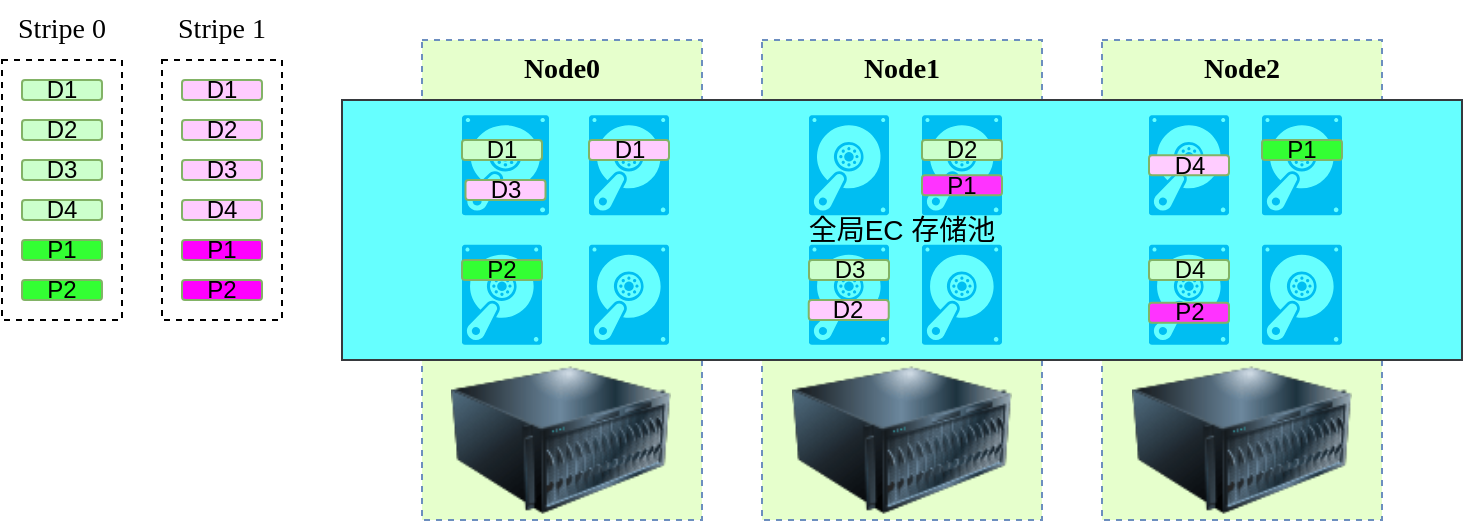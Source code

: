 <mxfile version="16.6.1" type="github">
  <diagram name="Page-1" id="12e1b939-464a-85fe-373e-61e167be1490">
    <mxGraphModel dx="965" dy="-588" grid="1" gridSize="10" guides="1" tooltips="1" connect="1" arrows="1" fold="1" page="1" pageScale="1.5" pageWidth="1169" pageHeight="826" background="none" math="0" shadow="0">
      <root>
        <mxCell id="0" />
        <mxCell id="1" parent="0" />
        <mxCell id="1dnlVXwKeEKdhnSRgyNn-91" value="" style="rounded=0;whiteSpace=wrap;html=1;fontFamily=Times New Roman;fontSize=14;fillColor=#FFFFFF;dashed=1;" vertex="1" parent="1">
          <mxGeometry x="190" y="1830" width="60" height="130" as="geometry" />
        </mxCell>
        <mxCell id="1dnlVXwKeEKdhnSRgyNn-18" value="" style="rounded=0;whiteSpace=wrap;html=1;dashed=1;fillColor=#E6FFCC;strokeColor=#6c8ebf;" vertex="1" parent="1">
          <mxGeometry x="740" y="1820" width="140" height="240" as="geometry" />
        </mxCell>
        <mxCell id="1dnlVXwKeEKdhnSRgyNn-19" value="" style="rounded=0;whiteSpace=wrap;html=1;dashed=1;fillColor=#E6FFCC;strokeColor=#6c8ebf;" vertex="1" parent="1">
          <mxGeometry x="570" y="1820" width="140" height="240" as="geometry" />
        </mxCell>
        <mxCell id="1dnlVXwKeEKdhnSRgyNn-20" value="" style="rounded=0;whiteSpace=wrap;html=1;dashed=1;fillColor=#E6FFCC;strokeColor=#6c8ebf;" vertex="1" parent="1">
          <mxGeometry x="400" y="1820" width="140" height="240" as="geometry" />
        </mxCell>
        <mxCell id="1dnlVXwKeEKdhnSRgyNn-21" value="&lt;font style=&quot;font-size: 14px&quot;&gt;全局EC&amp;nbsp;存储池&lt;/font&gt;" style="rounded=0;whiteSpace=wrap;html=1;fillColor=#66FFFF;strokeColor=#36393d;" vertex="1" parent="1">
          <mxGeometry x="360" y="1850" width="560" height="130" as="geometry" />
        </mxCell>
        <mxCell id="1dnlVXwKeEKdhnSRgyNn-30" value="" style="image;html=1;image=img/lib/clip_art/computers/Server_128x128.png" vertex="1" parent="1">
          <mxGeometry x="414.5" y="1980" width="110" height="80" as="geometry" />
        </mxCell>
        <mxCell id="1dnlVXwKeEKdhnSRgyNn-31" value="" style="image;html=1;image=img/lib/clip_art/computers/Server_128x128.png" vertex="1" parent="1">
          <mxGeometry x="585" y="1980" width="110" height="80" as="geometry" />
        </mxCell>
        <mxCell id="1dnlVXwKeEKdhnSRgyNn-32" value="" style="verticalLabelPosition=bottom;html=1;verticalAlign=top;align=center;strokeColor=none;fillColor=#00BEF2;shape=mxgraph.azure.vhd;pointerEvents=1;" vertex="1" parent="1">
          <mxGeometry x="763.5" y="1857.62" width="40" height="50" as="geometry" />
        </mxCell>
        <mxCell id="1dnlVXwKeEKdhnSRgyNn-33" value="" style="verticalLabelPosition=bottom;html=1;verticalAlign=top;align=center;strokeColor=none;fillColor=#00BEF2;shape=mxgraph.azure.vhd;pointerEvents=1;" vertex="1" parent="1">
          <mxGeometry x="820" y="1857.62" width="40" height="50" as="geometry" />
        </mxCell>
        <mxCell id="1dnlVXwKeEKdhnSRgyNn-34" value="" style="verticalLabelPosition=bottom;html=1;verticalAlign=top;align=center;strokeColor=none;fillColor=#00BEF2;shape=mxgraph.azure.vhd;pointerEvents=1;" vertex="1" parent="1">
          <mxGeometry x="763.5" y="1922.37" width="40" height="50" as="geometry" />
        </mxCell>
        <mxCell id="1dnlVXwKeEKdhnSRgyNn-35" value="" style="verticalLabelPosition=bottom;html=1;verticalAlign=top;align=center;strokeColor=none;fillColor=#00BEF2;shape=mxgraph.azure.vhd;pointerEvents=1;" vertex="1" parent="1">
          <mxGeometry x="820" y="1922.37" width="40" height="50" as="geometry" />
        </mxCell>
        <mxCell id="1dnlVXwKeEKdhnSRgyNn-36" value="" style="image;html=1;image=img/lib/clip_art/computers/Server_128x128.png" vertex="1" parent="1">
          <mxGeometry x="755" y="1980" width="110" height="80" as="geometry" />
        </mxCell>
        <mxCell id="1dnlVXwKeEKdhnSRgyNn-50" value="D1" style="rounded=1;whiteSpace=wrap;html=1;fillColor=#CCFFCC;strokeColor=#82b366;" vertex="1" parent="1">
          <mxGeometry x="200" y="1840" width="40" height="10" as="geometry" />
        </mxCell>
        <mxCell id="1dnlVXwKeEKdhnSRgyNn-51" value="D2" style="rounded=1;whiteSpace=wrap;html=1;fillColor=#CCFFCC;strokeColor=#82b366;" vertex="1" parent="1">
          <mxGeometry x="200" y="1860" width="40" height="10" as="geometry" />
        </mxCell>
        <mxCell id="1dnlVXwKeEKdhnSRgyNn-52" value="P1" style="rounded=1;whiteSpace=wrap;html=1;fillColor=#33FF33;strokeColor=#82b366;" vertex="1" parent="1">
          <mxGeometry x="200" y="1920" width="40" height="10" as="geometry" />
        </mxCell>
        <mxCell id="1dnlVXwKeEKdhnSRgyNn-53" value="D4" style="rounded=1;whiteSpace=wrap;html=1;fillColor=#CCFFCC;strokeColor=#82b366;" vertex="1" parent="1">
          <mxGeometry x="200" y="1900" width="40" height="10" as="geometry" />
        </mxCell>
        <mxCell id="1dnlVXwKeEKdhnSRgyNn-54" value="D3" style="rounded=1;whiteSpace=wrap;html=1;fillColor=#CCFFCC;strokeColor=#82b366;" vertex="1" parent="1">
          <mxGeometry x="200" y="1880" width="40" height="10" as="geometry" />
        </mxCell>
        <mxCell id="1dnlVXwKeEKdhnSRgyNn-55" value="" style="verticalLabelPosition=bottom;html=1;verticalAlign=top;align=center;strokeColor=none;fillColor=#00BEF2;shape=mxgraph.azure.vhd;pointerEvents=1;" vertex="1" parent="1">
          <mxGeometry x="420" y="1857.62" width="43.5" height="50" as="geometry" />
        </mxCell>
        <mxCell id="1dnlVXwKeEKdhnSRgyNn-56" value="" style="verticalLabelPosition=bottom;html=1;verticalAlign=top;align=center;strokeColor=none;fillColor=#00BEF2;shape=mxgraph.azure.vhd;pointerEvents=1;" vertex="1" parent="1">
          <mxGeometry x="483.5" y="1857.62" width="40" height="50" as="geometry" />
        </mxCell>
        <mxCell id="1dnlVXwKeEKdhnSRgyNn-57" value="" style="verticalLabelPosition=bottom;html=1;verticalAlign=top;align=center;strokeColor=none;fillColor=#00BEF2;shape=mxgraph.azure.vhd;pointerEvents=1;" vertex="1" parent="1">
          <mxGeometry x="420" y="1922.37" width="40" height="50" as="geometry" />
        </mxCell>
        <mxCell id="1dnlVXwKeEKdhnSRgyNn-58" value="" style="verticalLabelPosition=bottom;html=1;verticalAlign=top;align=center;strokeColor=none;fillColor=#00BEF2;shape=mxgraph.azure.vhd;pointerEvents=1;" vertex="1" parent="1">
          <mxGeometry x="483.5" y="1922.37" width="40" height="50" as="geometry" />
        </mxCell>
        <mxCell id="1dnlVXwKeEKdhnSRgyNn-59" value="" style="verticalLabelPosition=bottom;html=1;verticalAlign=top;align=center;strokeColor=none;fillColor=#00BEF2;shape=mxgraph.azure.vhd;pointerEvents=1;" vertex="1" parent="1">
          <mxGeometry x="593.5" y="1857.62" width="40" height="50" as="geometry" />
        </mxCell>
        <mxCell id="1dnlVXwKeEKdhnSRgyNn-60" value="" style="verticalLabelPosition=bottom;html=1;verticalAlign=top;align=center;strokeColor=none;fillColor=#00BEF2;shape=mxgraph.azure.vhd;pointerEvents=1;" vertex="1" parent="1">
          <mxGeometry x="650" y="1857.62" width="40" height="50" as="geometry" />
        </mxCell>
        <mxCell id="1dnlVXwKeEKdhnSRgyNn-61" value="" style="verticalLabelPosition=bottom;html=1;verticalAlign=top;align=center;strokeColor=none;fillColor=#00BEF2;shape=mxgraph.azure.vhd;pointerEvents=1;" vertex="1" parent="1">
          <mxGeometry x="593.5" y="1922.37" width="40" height="50" as="geometry" />
        </mxCell>
        <mxCell id="1dnlVXwKeEKdhnSRgyNn-62" value="" style="verticalLabelPosition=bottom;html=1;verticalAlign=top;align=center;strokeColor=none;fillColor=#00BEF2;shape=mxgraph.azure.vhd;pointerEvents=1;" vertex="1" parent="1">
          <mxGeometry x="650" y="1922.37" width="40" height="50" as="geometry" />
        </mxCell>
        <mxCell id="1dnlVXwKeEKdhnSRgyNn-63" value="D2" style="rounded=1;whiteSpace=wrap;html=1;fillColor=#CCFFCC;strokeColor=#82b366;" vertex="1" parent="1">
          <mxGeometry x="650" y="1870" width="40" height="10" as="geometry" />
        </mxCell>
        <mxCell id="1dnlVXwKeEKdhnSRgyNn-64" value="D1" style="rounded=1;whiteSpace=wrap;html=1;fillColor=#CCFFCC;strokeColor=#82b366;" vertex="1" parent="1">
          <mxGeometry x="420" y="1870" width="40" height="10" as="geometry" />
        </mxCell>
        <mxCell id="1dnlVXwKeEKdhnSRgyNn-66" value="D3" style="rounded=1;whiteSpace=wrap;html=1;fillColor=#CCFFCC;strokeColor=#82b366;" vertex="1" parent="1">
          <mxGeometry x="593.5" y="1930" width="40" height="10" as="geometry" />
        </mxCell>
        <mxCell id="1dnlVXwKeEKdhnSRgyNn-67" value="D4" style="rounded=1;whiteSpace=wrap;html=1;fillColor=#CCFFCC;strokeColor=#82b366;" vertex="1" parent="1">
          <mxGeometry x="763.5" y="1930" width="40" height="10" as="geometry" />
        </mxCell>
        <mxCell id="1dnlVXwKeEKdhnSRgyNn-68" value="P1" style="rounded=1;whiteSpace=wrap;html=1;fillColor=#33FF33;strokeColor=#82b366;" vertex="1" parent="1">
          <mxGeometry x="820" y="1870" width="40" height="10" as="geometry" />
        </mxCell>
        <mxCell id="1dnlVXwKeEKdhnSRgyNn-69" value="P2" style="rounded=1;whiteSpace=wrap;html=1;fillColor=#33FF33;strokeColor=#82b366;" vertex="1" parent="1">
          <mxGeometry x="420" y="1930" width="40" height="10" as="geometry" />
        </mxCell>
        <mxCell id="1dnlVXwKeEKdhnSRgyNn-76" value="D1" style="rounded=1;whiteSpace=wrap;html=1;fillColor=#FFCCFF;strokeColor=#82b366;" vertex="1" parent="1">
          <mxGeometry x="483.5" y="1870" width="40" height="10" as="geometry" />
        </mxCell>
        <mxCell id="1dnlVXwKeEKdhnSRgyNn-77" value="D2" style="rounded=1;whiteSpace=wrap;html=1;fillColor=#FFCCFF;strokeColor=#82b366;" vertex="1" parent="1">
          <mxGeometry x="593.37" y="1950" width="40" height="10" as="geometry" />
        </mxCell>
        <mxCell id="1dnlVXwKeEKdhnSRgyNn-78" value="D3" style="rounded=1;whiteSpace=wrap;html=1;fillColor=#FFCCFF;strokeColor=#82b366;" vertex="1" parent="1">
          <mxGeometry x="421.75" y="1890" width="40" height="10" as="geometry" />
        </mxCell>
        <mxCell id="1dnlVXwKeEKdhnSRgyNn-79" value="D4" style="rounded=1;whiteSpace=wrap;html=1;fillColor=#FFCCFF;strokeColor=#82b366;" vertex="1" parent="1">
          <mxGeometry x="763.5" y="1877.62" width="40" height="10" as="geometry" />
        </mxCell>
        <mxCell id="1dnlVXwKeEKdhnSRgyNn-80" value="P1" style="rounded=1;whiteSpace=wrap;html=1;fillColor=#FF33FF;strokeColor=#82b366;" vertex="1" parent="1">
          <mxGeometry x="650" y="1887.62" width="40" height="10" as="geometry" />
        </mxCell>
        <mxCell id="1dnlVXwKeEKdhnSRgyNn-81" value="P2" style="rounded=1;whiteSpace=wrap;html=1;fillColor=#FF33FF;strokeColor=#82b366;" vertex="1" parent="1">
          <mxGeometry x="763.5" y="1951.37" width="40" height="10" as="geometry" />
        </mxCell>
        <mxCell id="1dnlVXwKeEKdhnSRgyNn-82" value="&lt;font style=&quot;font-size: 14px&quot; face=&quot;Times New Roman&quot;&gt;&lt;b&gt;Node0&lt;/b&gt;&lt;/font&gt;" style="text;html=1;strokeColor=none;fillColor=none;align=center;verticalAlign=middle;whiteSpace=wrap;rounded=0;" vertex="1" parent="1">
          <mxGeometry x="439.5" y="1820" width="60" height="30" as="geometry" />
        </mxCell>
        <mxCell id="1dnlVXwKeEKdhnSRgyNn-85" value="&lt;font style=&quot;font-size: 14px&quot; face=&quot;Times New Roman&quot;&gt;&lt;b&gt;Node1&lt;/b&gt;&lt;/font&gt;" style="text;html=1;strokeColor=none;fillColor=none;align=center;verticalAlign=middle;whiteSpace=wrap;rounded=0;" vertex="1" parent="1">
          <mxGeometry x="610" y="1820" width="60" height="30" as="geometry" />
        </mxCell>
        <mxCell id="1dnlVXwKeEKdhnSRgyNn-86" value="&lt;font style=&quot;font-size: 14px&quot; face=&quot;Times New Roman&quot;&gt;&lt;b&gt;Node2&lt;/b&gt;&lt;/font&gt;" style="text;html=1;strokeColor=none;fillColor=none;align=center;verticalAlign=middle;whiteSpace=wrap;rounded=0;" vertex="1" parent="1">
          <mxGeometry x="780" y="1820" width="60" height="30" as="geometry" />
        </mxCell>
        <mxCell id="1dnlVXwKeEKdhnSRgyNn-87" value="P2" style="rounded=1;whiteSpace=wrap;html=1;fillColor=#33FF33;strokeColor=#82b366;" vertex="1" parent="1">
          <mxGeometry x="200" y="1940" width="40" height="10" as="geometry" />
        </mxCell>
        <mxCell id="1dnlVXwKeEKdhnSRgyNn-93" value="Stripe 0" style="text;html=1;strokeColor=none;fillColor=none;align=center;verticalAlign=middle;whiteSpace=wrap;rounded=0;dashed=1;fontFamily=Times New Roman;fontSize=14;" vertex="1" parent="1">
          <mxGeometry x="190" y="1800" width="60" height="30" as="geometry" />
        </mxCell>
        <mxCell id="1dnlVXwKeEKdhnSRgyNn-96" value="" style="rounded=0;whiteSpace=wrap;html=1;fontFamily=Times New Roman;fontSize=14;fillColor=#FFFFFF;dashed=1;" vertex="1" parent="1">
          <mxGeometry x="270" y="1830" width="60" height="130" as="geometry" />
        </mxCell>
        <mxCell id="1dnlVXwKeEKdhnSRgyNn-97" value="D1" style="rounded=1;whiteSpace=wrap;html=1;fillColor=#FFCCFF;strokeColor=#82b366;" vertex="1" parent="1">
          <mxGeometry x="280" y="1840" width="40" height="10" as="geometry" />
        </mxCell>
        <mxCell id="1dnlVXwKeEKdhnSRgyNn-98" value="D2" style="rounded=1;whiteSpace=wrap;html=1;fillColor=#FFCCFF;strokeColor=#82b366;" vertex="1" parent="1">
          <mxGeometry x="280" y="1860" width="40" height="10" as="geometry" />
        </mxCell>
        <mxCell id="1dnlVXwKeEKdhnSRgyNn-99" value="P1" style="rounded=1;whiteSpace=wrap;html=1;fillColor=#FF00FF;strokeColor=#82b366;" vertex="1" parent="1">
          <mxGeometry x="280" y="1920" width="40" height="10" as="geometry" />
        </mxCell>
        <mxCell id="1dnlVXwKeEKdhnSRgyNn-100" value="D4" style="rounded=1;whiteSpace=wrap;html=1;fillColor=#FFCCFF;strokeColor=#82b366;" vertex="1" parent="1">
          <mxGeometry x="280" y="1900" width="40" height="10" as="geometry" />
        </mxCell>
        <mxCell id="1dnlVXwKeEKdhnSRgyNn-101" value="D3" style="rounded=1;whiteSpace=wrap;html=1;fillColor=#FFCCFF;strokeColor=#82b366;" vertex="1" parent="1">
          <mxGeometry x="280" y="1880" width="40" height="10" as="geometry" />
        </mxCell>
        <mxCell id="1dnlVXwKeEKdhnSRgyNn-102" value="P2" style="rounded=1;whiteSpace=wrap;html=1;fillColor=#FF00FF;strokeColor=#82b366;" vertex="1" parent="1">
          <mxGeometry x="280" y="1940" width="40" height="10" as="geometry" />
        </mxCell>
        <mxCell id="1dnlVXwKeEKdhnSRgyNn-103" value="Stripe 1" style="text;html=1;strokeColor=none;fillColor=none;align=center;verticalAlign=middle;whiteSpace=wrap;rounded=0;dashed=1;fontFamily=Times New Roman;fontSize=14;" vertex="1" parent="1">
          <mxGeometry x="270" y="1800" width="60" height="30" as="geometry" />
        </mxCell>
      </root>
    </mxGraphModel>
  </diagram>
</mxfile>
